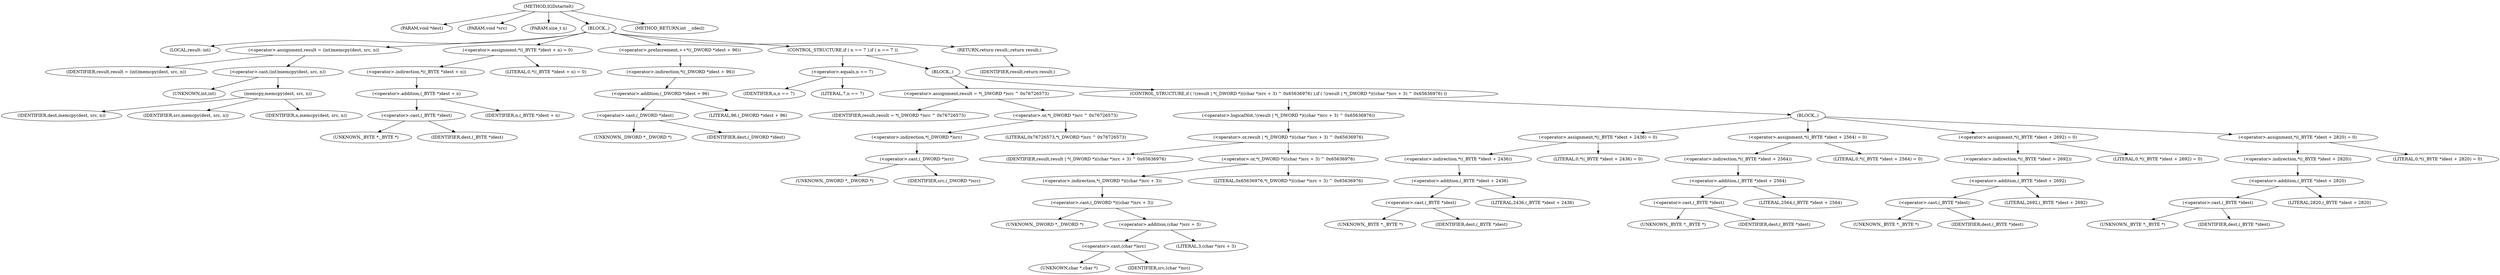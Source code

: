 digraph IGDstartelt {  
"1000102" [label = "(METHOD,IGDstartelt)" ]
"1000103" [label = "(PARAM,void *dest)" ]
"1000104" [label = "(PARAM,void *src)" ]
"1000105" [label = "(PARAM,size_t n)" ]
"1000106" [label = "(BLOCK,,)" ]
"1000107" [label = "(LOCAL,result: int)" ]
"1000108" [label = "(<operator>.assignment,result = (int)memcpy(dest, src, n))" ]
"1000109" [label = "(IDENTIFIER,result,result = (int)memcpy(dest, src, n))" ]
"1000110" [label = "(<operator>.cast,(int)memcpy(dest, src, n))" ]
"1000111" [label = "(UNKNOWN,int,int)" ]
"1000112" [label = "(memcpy,memcpy(dest, src, n))" ]
"1000113" [label = "(IDENTIFIER,dest,memcpy(dest, src, n))" ]
"1000114" [label = "(IDENTIFIER,src,memcpy(dest, src, n))" ]
"1000115" [label = "(IDENTIFIER,n,memcpy(dest, src, n))" ]
"1000116" [label = "(<operator>.assignment,*((_BYTE *)dest + n) = 0)" ]
"1000117" [label = "(<operator>.indirection,*((_BYTE *)dest + n))" ]
"1000118" [label = "(<operator>.addition,(_BYTE *)dest + n)" ]
"1000119" [label = "(<operator>.cast,(_BYTE *)dest)" ]
"1000120" [label = "(UNKNOWN,_BYTE *,_BYTE *)" ]
"1000121" [label = "(IDENTIFIER,dest,(_BYTE *)dest)" ]
"1000122" [label = "(IDENTIFIER,n,(_BYTE *)dest + n)" ]
"1000123" [label = "(LITERAL,0,*((_BYTE *)dest + n) = 0)" ]
"1000124" [label = "(<operator>.preIncrement,++*((_DWORD *)dest + 96))" ]
"1000125" [label = "(<operator>.indirection,*((_DWORD *)dest + 96))" ]
"1000126" [label = "(<operator>.addition,(_DWORD *)dest + 96)" ]
"1000127" [label = "(<operator>.cast,(_DWORD *)dest)" ]
"1000128" [label = "(UNKNOWN,_DWORD *,_DWORD *)" ]
"1000129" [label = "(IDENTIFIER,dest,(_DWORD *)dest)" ]
"1000130" [label = "(LITERAL,96,(_DWORD *)dest + 96)" ]
"1000131" [label = "(CONTROL_STRUCTURE,if ( n == 7 ),if ( n == 7 ))" ]
"1000132" [label = "(<operator>.equals,n == 7)" ]
"1000133" [label = "(IDENTIFIER,n,n == 7)" ]
"1000134" [label = "(LITERAL,7,n == 7)" ]
"1000135" [label = "(BLOCK,,)" ]
"1000136" [label = "(<operator>.assignment,result = *(_DWORD *)src ^ 0x76726573)" ]
"1000137" [label = "(IDENTIFIER,result,result = *(_DWORD *)src ^ 0x76726573)" ]
"1000138" [label = "(<operator>.or,*(_DWORD *)src ^ 0x76726573)" ]
"1000139" [label = "(<operator>.indirection,*(_DWORD *)src)" ]
"1000140" [label = "(<operator>.cast,(_DWORD *)src)" ]
"1000141" [label = "(UNKNOWN,_DWORD *,_DWORD *)" ]
"1000142" [label = "(IDENTIFIER,src,(_DWORD *)src)" ]
"1000143" [label = "(LITERAL,0x76726573,*(_DWORD *)src ^ 0x76726573)" ]
"1000144" [label = "(CONTROL_STRUCTURE,if ( !(result | *(_DWORD *)((char *)src + 3) ^ 0x65636976) ),if ( !(result | *(_DWORD *)((char *)src + 3) ^ 0x65636976) ))" ]
"1000145" [label = "(<operator>.logicalNot,!(result | *(_DWORD *)((char *)src + 3) ^ 0x65636976))" ]
"1000146" [label = "(<operator>.or,result | *(_DWORD *)((char *)src + 3) ^ 0x65636976)" ]
"1000147" [label = "(IDENTIFIER,result,result | *(_DWORD *)((char *)src + 3) ^ 0x65636976)" ]
"1000148" [label = "(<operator>.or,*(_DWORD *)((char *)src + 3) ^ 0x65636976)" ]
"1000149" [label = "(<operator>.indirection,*(_DWORD *)((char *)src + 3))" ]
"1000150" [label = "(<operator>.cast,(_DWORD *)((char *)src + 3))" ]
"1000151" [label = "(UNKNOWN,_DWORD *,_DWORD *)" ]
"1000152" [label = "(<operator>.addition,(char *)src + 3)" ]
"1000153" [label = "(<operator>.cast,(char *)src)" ]
"1000154" [label = "(UNKNOWN,char *,char *)" ]
"1000155" [label = "(IDENTIFIER,src,(char *)src)" ]
"1000156" [label = "(LITERAL,3,(char *)src + 3)" ]
"1000157" [label = "(LITERAL,0x65636976,*(_DWORD *)((char *)src + 3) ^ 0x65636976)" ]
"1000158" [label = "(BLOCK,,)" ]
"1000159" [label = "(<operator>.assignment,*((_BYTE *)dest + 2436) = 0)" ]
"1000160" [label = "(<operator>.indirection,*((_BYTE *)dest + 2436))" ]
"1000161" [label = "(<operator>.addition,(_BYTE *)dest + 2436)" ]
"1000162" [label = "(<operator>.cast,(_BYTE *)dest)" ]
"1000163" [label = "(UNKNOWN,_BYTE *,_BYTE *)" ]
"1000164" [label = "(IDENTIFIER,dest,(_BYTE *)dest)" ]
"1000165" [label = "(LITERAL,2436,(_BYTE *)dest + 2436)" ]
"1000166" [label = "(LITERAL,0,*((_BYTE *)dest + 2436) = 0)" ]
"1000167" [label = "(<operator>.assignment,*((_BYTE *)dest + 2564) = 0)" ]
"1000168" [label = "(<operator>.indirection,*((_BYTE *)dest + 2564))" ]
"1000169" [label = "(<operator>.addition,(_BYTE *)dest + 2564)" ]
"1000170" [label = "(<operator>.cast,(_BYTE *)dest)" ]
"1000171" [label = "(UNKNOWN,_BYTE *,_BYTE *)" ]
"1000172" [label = "(IDENTIFIER,dest,(_BYTE *)dest)" ]
"1000173" [label = "(LITERAL,2564,(_BYTE *)dest + 2564)" ]
"1000174" [label = "(LITERAL,0,*((_BYTE *)dest + 2564) = 0)" ]
"1000175" [label = "(<operator>.assignment,*((_BYTE *)dest + 2692) = 0)" ]
"1000176" [label = "(<operator>.indirection,*((_BYTE *)dest + 2692))" ]
"1000177" [label = "(<operator>.addition,(_BYTE *)dest + 2692)" ]
"1000178" [label = "(<operator>.cast,(_BYTE *)dest)" ]
"1000179" [label = "(UNKNOWN,_BYTE *,_BYTE *)" ]
"1000180" [label = "(IDENTIFIER,dest,(_BYTE *)dest)" ]
"1000181" [label = "(LITERAL,2692,(_BYTE *)dest + 2692)" ]
"1000182" [label = "(LITERAL,0,*((_BYTE *)dest + 2692) = 0)" ]
"1000183" [label = "(<operator>.assignment,*((_BYTE *)dest + 2820) = 0)" ]
"1000184" [label = "(<operator>.indirection,*((_BYTE *)dest + 2820))" ]
"1000185" [label = "(<operator>.addition,(_BYTE *)dest + 2820)" ]
"1000186" [label = "(<operator>.cast,(_BYTE *)dest)" ]
"1000187" [label = "(UNKNOWN,_BYTE *,_BYTE *)" ]
"1000188" [label = "(IDENTIFIER,dest,(_BYTE *)dest)" ]
"1000189" [label = "(LITERAL,2820,(_BYTE *)dest + 2820)" ]
"1000190" [label = "(LITERAL,0,*((_BYTE *)dest + 2820) = 0)" ]
"1000191" [label = "(RETURN,return result;,return result;)" ]
"1000192" [label = "(IDENTIFIER,result,return result;)" ]
"1000193" [label = "(METHOD_RETURN,int __cdecl)" ]
  "1000102" -> "1000103" 
  "1000102" -> "1000104" 
  "1000102" -> "1000105" 
  "1000102" -> "1000106" 
  "1000102" -> "1000193" 
  "1000106" -> "1000107" 
  "1000106" -> "1000108" 
  "1000106" -> "1000116" 
  "1000106" -> "1000124" 
  "1000106" -> "1000131" 
  "1000106" -> "1000191" 
  "1000108" -> "1000109" 
  "1000108" -> "1000110" 
  "1000110" -> "1000111" 
  "1000110" -> "1000112" 
  "1000112" -> "1000113" 
  "1000112" -> "1000114" 
  "1000112" -> "1000115" 
  "1000116" -> "1000117" 
  "1000116" -> "1000123" 
  "1000117" -> "1000118" 
  "1000118" -> "1000119" 
  "1000118" -> "1000122" 
  "1000119" -> "1000120" 
  "1000119" -> "1000121" 
  "1000124" -> "1000125" 
  "1000125" -> "1000126" 
  "1000126" -> "1000127" 
  "1000126" -> "1000130" 
  "1000127" -> "1000128" 
  "1000127" -> "1000129" 
  "1000131" -> "1000132" 
  "1000131" -> "1000135" 
  "1000132" -> "1000133" 
  "1000132" -> "1000134" 
  "1000135" -> "1000136" 
  "1000135" -> "1000144" 
  "1000136" -> "1000137" 
  "1000136" -> "1000138" 
  "1000138" -> "1000139" 
  "1000138" -> "1000143" 
  "1000139" -> "1000140" 
  "1000140" -> "1000141" 
  "1000140" -> "1000142" 
  "1000144" -> "1000145" 
  "1000144" -> "1000158" 
  "1000145" -> "1000146" 
  "1000146" -> "1000147" 
  "1000146" -> "1000148" 
  "1000148" -> "1000149" 
  "1000148" -> "1000157" 
  "1000149" -> "1000150" 
  "1000150" -> "1000151" 
  "1000150" -> "1000152" 
  "1000152" -> "1000153" 
  "1000152" -> "1000156" 
  "1000153" -> "1000154" 
  "1000153" -> "1000155" 
  "1000158" -> "1000159" 
  "1000158" -> "1000167" 
  "1000158" -> "1000175" 
  "1000158" -> "1000183" 
  "1000159" -> "1000160" 
  "1000159" -> "1000166" 
  "1000160" -> "1000161" 
  "1000161" -> "1000162" 
  "1000161" -> "1000165" 
  "1000162" -> "1000163" 
  "1000162" -> "1000164" 
  "1000167" -> "1000168" 
  "1000167" -> "1000174" 
  "1000168" -> "1000169" 
  "1000169" -> "1000170" 
  "1000169" -> "1000173" 
  "1000170" -> "1000171" 
  "1000170" -> "1000172" 
  "1000175" -> "1000176" 
  "1000175" -> "1000182" 
  "1000176" -> "1000177" 
  "1000177" -> "1000178" 
  "1000177" -> "1000181" 
  "1000178" -> "1000179" 
  "1000178" -> "1000180" 
  "1000183" -> "1000184" 
  "1000183" -> "1000190" 
  "1000184" -> "1000185" 
  "1000185" -> "1000186" 
  "1000185" -> "1000189" 
  "1000186" -> "1000187" 
  "1000186" -> "1000188" 
  "1000191" -> "1000192" 
}

